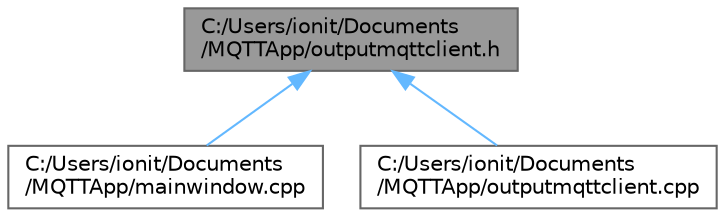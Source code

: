 digraph "C:/Users/ionit/Documents/MQTTApp/outputmqttclient.h"
{
 // LATEX_PDF_SIZE
  bgcolor="transparent";
  edge [fontname=Helvetica,fontsize=10,labelfontname=Helvetica,labelfontsize=10];
  node [fontname=Helvetica,fontsize=10,shape=box,height=0.2,width=0.4];
  Node1 [id="Node000001",label="C:/Users/ionit/Documents\l/MQTTApp/outputmqttclient.h",height=0.2,width=0.4,color="gray40", fillcolor="grey60", style="filled", fontcolor="black",tooltip="File containing the OutputMqttClient class definition."];
  Node1 -> Node2 [id="edge1_Node000001_Node000002",dir="back",color="steelblue1",style="solid",tooltip=" "];
  Node2 [id="Node000002",label="C:/Users/ionit/Documents\l/MQTTApp/mainwindow.cpp",height=0.2,width=0.4,color="grey40", fillcolor="white", style="filled",URL="$mainwindow_8cpp.html",tooltip="Implementation file for the MainWindow class."];
  Node1 -> Node3 [id="edge2_Node000001_Node000003",dir="back",color="steelblue1",style="solid",tooltip=" "];
  Node3 [id="Node000003",label="C:/Users/ionit/Documents\l/MQTTApp/outputmqttclient.cpp",height=0.2,width=0.4,color="grey40", fillcolor="white", style="filled",URL="$outputmqttclient_8cpp.html",tooltip="Source file implementing the OutputMqttClient class functionallity."];
}
